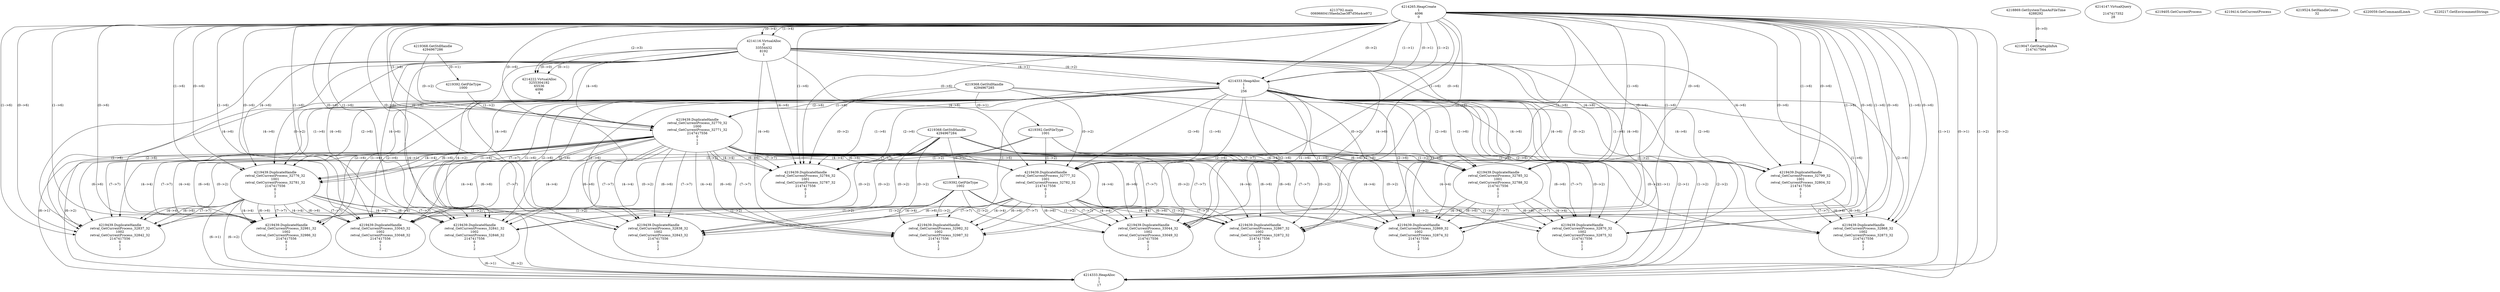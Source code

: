 // Global SCDG with merge call
digraph {
	0 [label="4213792.main
0069660415faeda2ae3ff7d56a4ce972"]
	1 [label="4214265.HeapCreate
1
4096
0"]
	2 [label="4218869.GetSystemTimeAsFileTime
4288292"]
	3 [label="4214116.VirtualAlloc
0
33554432
8192
1"]
	1 -> 3 [label="(1-->4)"]
	1 -> 3 [label="(0-->4)"]
	4 [label="4214147.VirtualQuery

2147417352
28"]
	5 [label="4214222.VirtualAlloc
3255304192
65536
4096
4"]
	3 -> 5 [label="(0-->1)"]
	1 -> 5 [label="(2-->3)"]
	3 -> 5 [label="(0-->0)"]
	6 [label="4214333.HeapAlloc
1
1
256"]
	1 -> 6 [label="(1-->1)"]
	1 -> 6 [label="(0-->1)"]
	3 -> 6 [label="(4-->1)"]
	1 -> 6 [label="(1-->2)"]
	1 -> 6 [label="(0-->2)"]
	3 -> 6 [label="(4-->2)"]
	7 [label="4219047.GetStartupInfoA
2147417564"]
	2 -> 7 [label="(0-->0)"]
	8 [label="4219368.GetStdHandle
4294967286"]
	9 [label="4219392.GetFileType
1000"]
	8 -> 9 [label="(0-->1)"]
	10 [label="4219405.GetCurrentProcess
"]
	11 [label="4219414.GetCurrentProcess
"]
	12 [label="4219439.DuplicateHandle
retval_GetCurrentProcess_32770_32
1000
retval_GetCurrentProcess_32771_32
2147417556
0
1
2"]
	8 -> 12 [label="(0-->2)"]
	9 -> 12 [label="(1-->2)"]
	1 -> 12 [label="(1-->6)"]
	1 -> 12 [label="(0-->6)"]
	3 -> 12 [label="(4-->6)"]
	6 -> 12 [label="(1-->6)"]
	6 -> 12 [label="(2-->6)"]
	13 [label="4219368.GetStdHandle
4294967285"]
	14 [label="4219392.GetFileType
1001"]
	13 -> 14 [label="(0-->1)"]
	15 [label="4219439.DuplicateHandle
retval_GetCurrentProcess_32776_32
1001
retval_GetCurrentProcess_32781_32
2147417556
0
1
2"]
	13 -> 15 [label="(0-->2)"]
	14 -> 15 [label="(1-->2)"]
	12 -> 15 [label="(4-->4)"]
	1 -> 15 [label="(1-->6)"]
	1 -> 15 [label="(0-->6)"]
	3 -> 15 [label="(4-->6)"]
	6 -> 15 [label="(1-->6)"]
	6 -> 15 [label="(2-->6)"]
	12 -> 15 [label="(6-->6)"]
	12 -> 15 [label="(7-->7)"]
	16 [label="4219368.GetStdHandle
4294967284"]
	17 [label="4219392.GetFileType
1002"]
	16 -> 17 [label="(0-->1)"]
	18 [label="4219439.DuplicateHandle
retval_GetCurrentProcess_32841_32
1002
retval_GetCurrentProcess_32846_32
2147417556
0
1
2"]
	16 -> 18 [label="(0-->2)"]
	17 -> 18 [label="(1-->2)"]
	12 -> 18 [label="(4-->4)"]
	15 -> 18 [label="(4-->4)"]
	1 -> 18 [label="(1-->6)"]
	1 -> 18 [label="(0-->6)"]
	3 -> 18 [label="(4-->6)"]
	6 -> 18 [label="(1-->6)"]
	6 -> 18 [label="(2-->6)"]
	12 -> 18 [label="(6-->6)"]
	15 -> 18 [label="(6-->6)"]
	12 -> 18 [label="(7-->7)"]
	15 -> 18 [label="(7-->7)"]
	19 [label="4219524.SetHandleCount
32"]
	20 [label="4220059.GetCommandLineA
"]
	21 [label="4214333.HeapAlloc
1
1
17"]
	1 -> 21 [label="(1-->1)"]
	1 -> 21 [label="(0-->1)"]
	3 -> 21 [label="(4-->1)"]
	6 -> 21 [label="(1-->1)"]
	6 -> 21 [label="(2-->1)"]
	12 -> 21 [label="(6-->1)"]
	15 -> 21 [label="(6-->1)"]
	18 -> 21 [label="(6-->1)"]
	1 -> 21 [label="(1-->2)"]
	1 -> 21 [label="(0-->2)"]
	3 -> 21 [label="(4-->2)"]
	6 -> 21 [label="(1-->2)"]
	6 -> 21 [label="(2-->2)"]
	12 -> 21 [label="(6-->2)"]
	15 -> 21 [label="(6-->2)"]
	18 -> 21 [label="(6-->2)"]
	22 [label="4219439.DuplicateHandle
retval_GetCurrentProcess_32777_32
1001
retval_GetCurrentProcess_32782_32
2147417556
0
1
2"]
	13 -> 22 [label="(0-->2)"]
	14 -> 22 [label="(1-->2)"]
	12 -> 22 [label="(4-->4)"]
	1 -> 22 [label="(1-->6)"]
	1 -> 22 [label="(0-->6)"]
	3 -> 22 [label="(4-->6)"]
	6 -> 22 [label="(1-->6)"]
	6 -> 22 [label="(2-->6)"]
	12 -> 22 [label="(6-->6)"]
	12 -> 22 [label="(7-->7)"]
	23 [label="4219439.DuplicateHandle
retval_GetCurrentProcess_32867_32
1002
retval_GetCurrentProcess_32872_32
2147417556
0
1
2"]
	16 -> 23 [label="(0-->2)"]
	17 -> 23 [label="(1-->2)"]
	12 -> 23 [label="(4-->4)"]
	22 -> 23 [label="(4-->4)"]
	1 -> 23 [label="(1-->6)"]
	1 -> 23 [label="(0-->6)"]
	3 -> 23 [label="(4-->6)"]
	6 -> 23 [label="(1-->6)"]
	6 -> 23 [label="(2-->6)"]
	12 -> 23 [label="(6-->6)"]
	22 -> 23 [label="(6-->6)"]
	12 -> 23 [label="(7-->7)"]
	22 -> 23 [label="(7-->7)"]
	24 [label="4219439.DuplicateHandle
retval_GetCurrentProcess_32799_32
1001
retval_GetCurrentProcess_32804_32
2147417556
0
1
2"]
	13 -> 24 [label="(0-->2)"]
	14 -> 24 [label="(1-->2)"]
	1 -> 24 [label="(1-->6)"]
	1 -> 24 [label="(0-->6)"]
	3 -> 24 [label="(4-->6)"]
	6 -> 24 [label="(1-->6)"]
	6 -> 24 [label="(2-->6)"]
	25 [label="4219439.DuplicateHandle
retval_GetCurrentProcess_32868_32
1002
retval_GetCurrentProcess_32873_32
2147417556
0
1
2"]
	16 -> 25 [label="(0-->2)"]
	17 -> 25 [label="(1-->2)"]
	24 -> 25 [label="(4-->4)"]
	1 -> 25 [label="(1-->6)"]
	1 -> 25 [label="(0-->6)"]
	3 -> 25 [label="(4-->6)"]
	6 -> 25 [label="(1-->6)"]
	6 -> 25 [label="(2-->6)"]
	24 -> 25 [label="(6-->6)"]
	24 -> 25 [label="(7-->7)"]
	26 [label="4219439.DuplicateHandle
retval_GetCurrentProcess_32785_32
1001
retval_GetCurrentProcess_32788_32
2147417556
0
1
2"]
	13 -> 26 [label="(0-->2)"]
	14 -> 26 [label="(1-->2)"]
	12 -> 26 [label="(4-->4)"]
	1 -> 26 [label="(1-->6)"]
	1 -> 26 [label="(0-->6)"]
	3 -> 26 [label="(4-->6)"]
	6 -> 26 [label="(1-->6)"]
	6 -> 26 [label="(2-->6)"]
	12 -> 26 [label="(6-->6)"]
	12 -> 26 [label="(7-->7)"]
	27 [label="4219439.DuplicateHandle
retval_GetCurrentProcess_32869_32
1002
retval_GetCurrentProcess_32874_32
2147417556
0
1
2"]
	16 -> 27 [label="(0-->2)"]
	17 -> 27 [label="(1-->2)"]
	12 -> 27 [label="(4-->4)"]
	26 -> 27 [label="(4-->4)"]
	1 -> 27 [label="(1-->6)"]
	1 -> 27 [label="(0-->6)"]
	3 -> 27 [label="(4-->6)"]
	6 -> 27 [label="(1-->6)"]
	6 -> 27 [label="(2-->6)"]
	12 -> 27 [label="(6-->6)"]
	26 -> 27 [label="(6-->6)"]
	12 -> 27 [label="(7-->7)"]
	26 -> 27 [label="(7-->7)"]
	28 [label="4219439.DuplicateHandle
retval_GetCurrentProcess_32870_32
1002
retval_GetCurrentProcess_32875_32
2147417556
0
1
2"]
	16 -> 28 [label="(0-->2)"]
	17 -> 28 [label="(1-->2)"]
	12 -> 28 [label="(4-->4)"]
	26 -> 28 [label="(4-->4)"]
	1 -> 28 [label="(1-->6)"]
	1 -> 28 [label="(0-->6)"]
	3 -> 28 [label="(4-->6)"]
	6 -> 28 [label="(1-->6)"]
	6 -> 28 [label="(2-->6)"]
	12 -> 28 [label="(6-->6)"]
	26 -> 28 [label="(6-->6)"]
	12 -> 28 [label="(7-->7)"]
	26 -> 28 [label="(7-->7)"]
	29 [label="4219439.DuplicateHandle
retval_GetCurrentProcess_32837_32
1002
retval_GetCurrentProcess_32842_32
2147417556
0
1
2"]
	16 -> 29 [label="(0-->2)"]
	17 -> 29 [label="(1-->2)"]
	12 -> 29 [label="(4-->4)"]
	15 -> 29 [label="(4-->4)"]
	1 -> 29 [label="(1-->6)"]
	1 -> 29 [label="(0-->6)"]
	3 -> 29 [label="(4-->6)"]
	6 -> 29 [label="(1-->6)"]
	6 -> 29 [label="(2-->6)"]
	12 -> 29 [label="(6-->6)"]
	15 -> 29 [label="(6-->6)"]
	12 -> 29 [label="(7-->7)"]
	15 -> 29 [label="(7-->7)"]
	30 [label="4219439.DuplicateHandle
retval_GetCurrentProcess_32838_32
1002
retval_GetCurrentProcess_32843_32
2147417556
0
1
2"]
	16 -> 30 [label="(0-->2)"]
	17 -> 30 [label="(1-->2)"]
	12 -> 30 [label="(4-->4)"]
	22 -> 30 [label="(4-->4)"]
	1 -> 30 [label="(1-->6)"]
	1 -> 30 [label="(0-->6)"]
	3 -> 30 [label="(4-->6)"]
	6 -> 30 [label="(1-->6)"]
	6 -> 30 [label="(2-->6)"]
	12 -> 30 [label="(6-->6)"]
	22 -> 30 [label="(6-->6)"]
	12 -> 30 [label="(7-->7)"]
	22 -> 30 [label="(7-->7)"]
	31 [label="4220217.GetEnvironmentStrings
"]
	32 [label="4219439.DuplicateHandle
retval_GetCurrentProcess_32981_32
1002
retval_GetCurrentProcess_32986_32
2147417556
0
1
2"]
	16 -> 32 [label="(0-->2)"]
	17 -> 32 [label="(1-->2)"]
	12 -> 32 [label="(4-->4)"]
	15 -> 32 [label="(4-->4)"]
	1 -> 32 [label="(1-->6)"]
	1 -> 32 [label="(0-->6)"]
	3 -> 32 [label="(4-->6)"]
	6 -> 32 [label="(1-->6)"]
	6 -> 32 [label="(2-->6)"]
	12 -> 32 [label="(6-->6)"]
	15 -> 32 [label="(6-->6)"]
	12 -> 32 [label="(7-->7)"]
	15 -> 32 [label="(7-->7)"]
	33 [label="4219439.DuplicateHandle
retval_GetCurrentProcess_32982_32
1002
retval_GetCurrentProcess_32987_32
2147417556
0
1
2"]
	16 -> 33 [label="(0-->2)"]
	17 -> 33 [label="(1-->2)"]
	12 -> 33 [label="(4-->4)"]
	22 -> 33 [label="(4-->4)"]
	1 -> 33 [label="(1-->6)"]
	1 -> 33 [label="(0-->6)"]
	3 -> 33 [label="(4-->6)"]
	6 -> 33 [label="(1-->6)"]
	6 -> 33 [label="(2-->6)"]
	12 -> 33 [label="(6-->6)"]
	22 -> 33 [label="(6-->6)"]
	12 -> 33 [label="(7-->7)"]
	22 -> 33 [label="(7-->7)"]
	34 [label="4219439.DuplicateHandle
retval_GetCurrentProcess_33043_32
1002
retval_GetCurrentProcess_33048_32
2147417556
0
1
2"]
	16 -> 34 [label="(0-->2)"]
	17 -> 34 [label="(1-->2)"]
	12 -> 34 [label="(4-->4)"]
	15 -> 34 [label="(4-->4)"]
	1 -> 34 [label="(1-->6)"]
	1 -> 34 [label="(0-->6)"]
	3 -> 34 [label="(4-->6)"]
	6 -> 34 [label="(1-->6)"]
	6 -> 34 [label="(2-->6)"]
	12 -> 34 [label="(6-->6)"]
	15 -> 34 [label="(6-->6)"]
	12 -> 34 [label="(7-->7)"]
	15 -> 34 [label="(7-->7)"]
	35 [label="4219439.DuplicateHandle
retval_GetCurrentProcess_33044_32
1002
retval_GetCurrentProcess_33049_32
2147417556
0
1
2"]
	16 -> 35 [label="(0-->2)"]
	17 -> 35 [label="(1-->2)"]
	12 -> 35 [label="(4-->4)"]
	22 -> 35 [label="(4-->4)"]
	1 -> 35 [label="(1-->6)"]
	1 -> 35 [label="(0-->6)"]
	3 -> 35 [label="(4-->6)"]
	6 -> 35 [label="(1-->6)"]
	6 -> 35 [label="(2-->6)"]
	12 -> 35 [label="(6-->6)"]
	22 -> 35 [label="(6-->6)"]
	12 -> 35 [label="(7-->7)"]
	22 -> 35 [label="(7-->7)"]
	36 [label="4219439.DuplicateHandle
retval_GetCurrentProcess_32784_32
1001
retval_GetCurrentProcess_32787_32
2147417556
0
1
2"]
	13 -> 36 [label="(0-->2)"]
	14 -> 36 [label="(1-->2)"]
	12 -> 36 [label="(4-->4)"]
	1 -> 36 [label="(1-->6)"]
	1 -> 36 [label="(0-->6)"]
	3 -> 36 [label="(4-->6)"]
	6 -> 36 [label="(1-->6)"]
	6 -> 36 [label="(2-->6)"]
	12 -> 36 [label="(6-->6)"]
	12 -> 36 [label="(7-->7)"]
}
